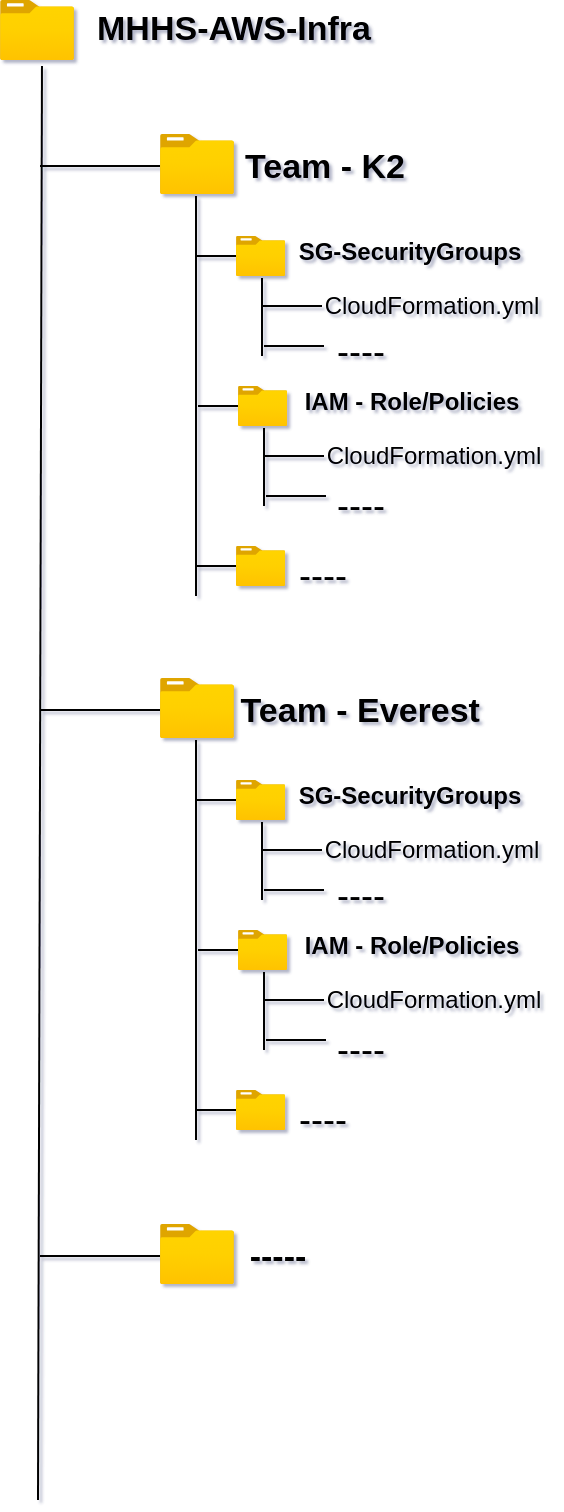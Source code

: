 <mxfile version="22.1.22" type="github">
  <diagram name="Page-1" id="FWCxX5ANqgB5dqkwmjfZ">
    <mxGraphModel dx="1434" dy="900" grid="1" gridSize="10" guides="1" tooltips="1" connect="1" arrows="1" fold="1" page="1" pageScale="1" pageWidth="827" pageHeight="1169" background="#ffffff" math="0" shadow="1">
      <root>
        <mxCell id="0" />
        <mxCell id="1" parent="0" />
        <mxCell id="up14dLh9l7zOxtXITlZi-1" value="" style="image;aspect=fixed;html=1;points=[];align=center;fontSize=12;image=img/lib/azure2/general/Folder_Blank.svg;" parent="1" vertex="1">
          <mxGeometry x="122.03" y="50" width="36.97" height="30" as="geometry" />
        </mxCell>
        <mxCell id="up14dLh9l7zOxtXITlZi-4" value="" style="image;aspect=fixed;html=1;points=[];align=center;fontSize=12;image=img/lib/azure2/general/Folder_Blank.svg;" parent="1" vertex="1">
          <mxGeometry x="202" y="117" width="36.97" height="30" as="geometry" />
        </mxCell>
        <mxCell id="up14dLh9l7zOxtXITlZi-7" value="&lt;font style=&quot;font-size: 17px;&quot;&gt;MHHS-AWS-Infra&lt;/font&gt;" style="text;html=1;strokeColor=none;fillColor=none;align=center;verticalAlign=middle;whiteSpace=wrap;rounded=0;fontStyle=1" parent="1" vertex="1">
          <mxGeometry x="159" y="50" width="160" height="30" as="geometry" />
        </mxCell>
        <mxCell id="up14dLh9l7zOxtXITlZi-8" value="&lt;font style=&quot;font-size: 17px;&quot;&gt;Team - K2&lt;/font&gt;" style="text;html=1;strokeColor=none;fillColor=none;align=center;verticalAlign=middle;whiteSpace=wrap;rounded=0;fontStyle=1" parent="1" vertex="1">
          <mxGeometry x="238.97" y="119" width="91.03" height="30" as="geometry" />
        </mxCell>
        <mxCell id="up14dLh9l7zOxtXITlZi-12" value="" style="image;aspect=fixed;html=1;points=[];align=center;fontSize=12;image=img/lib/azure2/general/Folder_Blank.svg;" parent="1" vertex="1">
          <mxGeometry x="239.97" y="168" width="24.65" height="20" as="geometry" />
        </mxCell>
        <mxCell id="up14dLh9l7zOxtXITlZi-19" value="&lt;font style=&quot;font-size: 12px;&quot;&gt;SG-SecurityGroups&lt;/font&gt;" style="text;html=1;strokeColor=none;fillColor=none;align=center;verticalAlign=middle;whiteSpace=wrap;rounded=0;fontStyle=1" parent="1" vertex="1">
          <mxGeometry x="263.62" y="163" width="126.38" height="25" as="geometry" />
        </mxCell>
        <mxCell id="up14dLh9l7zOxtXITlZi-21" value="CloudFormation.yml" style="text;html=1;strokeColor=none;fillColor=none;align=center;verticalAlign=middle;whiteSpace=wrap;rounded=0;" parent="1" vertex="1">
          <mxGeometry x="278" y="188" width="120" height="30" as="geometry" />
        </mxCell>
        <mxCell id="up14dLh9l7zOxtXITlZi-27" value="" style="endArrow=none;html=1;rounded=0;exitX=0.567;exitY=1.1;exitDx=0;exitDy=0;exitPerimeter=0;" parent="1" source="up14dLh9l7zOxtXITlZi-1" edge="1">
          <mxGeometry width="50" height="50" relative="1" as="geometry">
            <mxPoint x="390" y="370" as="sourcePoint" />
            <mxPoint x="141" y="800" as="targetPoint" />
          </mxGeometry>
        </mxCell>
        <mxCell id="up14dLh9l7zOxtXITlZi-28" value="" style="endArrow=none;html=1;rounded=0;" parent="1" edge="1">
          <mxGeometry width="50" height="50" relative="1" as="geometry">
            <mxPoint x="142" y="133" as="sourcePoint" />
            <mxPoint x="202" y="133" as="targetPoint" />
          </mxGeometry>
        </mxCell>
        <mxCell id="up14dLh9l7zOxtXITlZi-30" value="" style="endArrow=none;html=1;rounded=0;" parent="1" edge="1">
          <mxGeometry width="50" height="50" relative="1" as="geometry">
            <mxPoint x="220" y="148" as="sourcePoint" />
            <mxPoint x="220" y="348" as="targetPoint" />
          </mxGeometry>
        </mxCell>
        <mxCell id="up14dLh9l7zOxtXITlZi-31" value="" style="endArrow=none;html=1;rounded=0;" parent="1" edge="1">
          <mxGeometry width="50" height="50" relative="1" as="geometry">
            <mxPoint x="220" y="178" as="sourcePoint" />
            <mxPoint x="240" y="178" as="targetPoint" />
          </mxGeometry>
        </mxCell>
        <mxCell id="up14dLh9l7zOxtXITlZi-32" value="" style="endArrow=none;html=1;rounded=0;entryX=0.529;entryY=1.05;entryDx=0;entryDy=0;entryPerimeter=0;" parent="1" target="up14dLh9l7zOxtXITlZi-12" edge="1">
          <mxGeometry width="50" height="50" relative="1" as="geometry">
            <mxPoint x="253" y="228" as="sourcePoint" />
            <mxPoint x="440" y="308" as="targetPoint" />
          </mxGeometry>
        </mxCell>
        <mxCell id="up14dLh9l7zOxtXITlZi-34" value="" style="endArrow=none;html=1;rounded=0;" parent="1" edge="1">
          <mxGeometry width="50" height="50" relative="1" as="geometry">
            <mxPoint x="253" y="203" as="sourcePoint" />
            <mxPoint x="283" y="203" as="targetPoint" />
          </mxGeometry>
        </mxCell>
        <mxCell id="up14dLh9l7zOxtXITlZi-36" value="" style="endArrow=none;html=1;rounded=0;" parent="1" edge="1">
          <mxGeometry width="50" height="50" relative="1" as="geometry">
            <mxPoint x="254" y="223" as="sourcePoint" />
            <mxPoint x="284" y="223" as="targetPoint" />
          </mxGeometry>
        </mxCell>
        <mxCell id="up14dLh9l7zOxtXITlZi-37" value="" style="image;aspect=fixed;html=1;points=[];align=center;fontSize=12;image=img/lib/azure2/general/Folder_Blank.svg;" parent="1" vertex="1">
          <mxGeometry x="240.97" y="243" width="24.65" height="20" as="geometry" />
        </mxCell>
        <mxCell id="up14dLh9l7zOxtXITlZi-38" value="&lt;font style=&quot;font-size: 12px;&quot;&gt;IAM - Role/Policies&lt;/font&gt;" style="text;html=1;strokeColor=none;fillColor=none;align=center;verticalAlign=middle;whiteSpace=wrap;rounded=0;fontStyle=1" parent="1" vertex="1">
          <mxGeometry x="264.62" y="238" width="126.38" height="25" as="geometry" />
        </mxCell>
        <mxCell id="up14dLh9l7zOxtXITlZi-39" value="CloudFormation.yml" style="text;html=1;strokeColor=none;fillColor=none;align=center;verticalAlign=middle;whiteSpace=wrap;rounded=0;" parent="1" vertex="1">
          <mxGeometry x="279" y="263" width="120" height="30" as="geometry" />
        </mxCell>
        <mxCell id="up14dLh9l7zOxtXITlZi-40" value="" style="endArrow=none;html=1;rounded=0;" parent="1" edge="1">
          <mxGeometry width="50" height="50" relative="1" as="geometry">
            <mxPoint x="221" y="253" as="sourcePoint" />
            <mxPoint x="241" y="253" as="targetPoint" />
          </mxGeometry>
        </mxCell>
        <mxCell id="up14dLh9l7zOxtXITlZi-41" value="" style="endArrow=none;html=1;rounded=0;entryX=0.529;entryY=1.05;entryDx=0;entryDy=0;entryPerimeter=0;" parent="1" target="up14dLh9l7zOxtXITlZi-37" edge="1">
          <mxGeometry width="50" height="50" relative="1" as="geometry">
            <mxPoint x="254" y="303" as="sourcePoint" />
            <mxPoint x="441" y="383" as="targetPoint" />
          </mxGeometry>
        </mxCell>
        <mxCell id="up14dLh9l7zOxtXITlZi-42" value="" style="endArrow=none;html=1;rounded=0;" parent="1" edge="1">
          <mxGeometry width="50" height="50" relative="1" as="geometry">
            <mxPoint x="254" y="278" as="sourcePoint" />
            <mxPoint x="284" y="278" as="targetPoint" />
          </mxGeometry>
        </mxCell>
        <mxCell id="up14dLh9l7zOxtXITlZi-43" value="" style="endArrow=none;html=1;rounded=0;" parent="1" edge="1">
          <mxGeometry width="50" height="50" relative="1" as="geometry">
            <mxPoint x="255" y="298" as="sourcePoint" />
            <mxPoint x="285" y="298" as="targetPoint" />
          </mxGeometry>
        </mxCell>
        <mxCell id="lULVOMl5CpI4GGXu7oxa-1" value="" style="image;aspect=fixed;html=1;points=[];align=center;fontSize=12;image=img/lib/azure2/general/Folder_Blank.svg;" vertex="1" parent="1">
          <mxGeometry x="239.97" y="323" width="24.65" height="20" as="geometry" />
        </mxCell>
        <mxCell id="lULVOMl5CpI4GGXu7oxa-3" value="" style="endArrow=none;html=1;rounded=0;" edge="1" parent="1">
          <mxGeometry width="50" height="50" relative="1" as="geometry">
            <mxPoint x="220" y="333" as="sourcePoint" />
            <mxPoint x="240" y="333" as="targetPoint" />
          </mxGeometry>
        </mxCell>
        <mxCell id="lULVOMl5CpI4GGXu7oxa-4" value="&lt;span style=&quot;font-size: 18px;&quot;&gt;----&lt;/span&gt;" style="text;html=1;strokeColor=none;fillColor=none;align=center;verticalAlign=middle;whiteSpace=wrap;rounded=0;" vertex="1" parent="1">
          <mxGeometry x="266.81" y="323" width="33.19" height="30" as="geometry" />
        </mxCell>
        <mxCell id="lULVOMl5CpI4GGXu7oxa-7" value="&lt;span style=&quot;font-size: 18px;&quot;&gt;----&lt;/span&gt;" style="text;html=1;strokeColor=none;fillColor=none;align=center;verticalAlign=middle;whiteSpace=wrap;rounded=0;" vertex="1" parent="1">
          <mxGeometry x="285.81" y="288" width="33.19" height="30" as="geometry" />
        </mxCell>
        <mxCell id="lULVOMl5CpI4GGXu7oxa-8" value="&lt;span style=&quot;font-size: 18px;&quot;&gt;----&lt;/span&gt;" style="text;html=1;strokeColor=none;fillColor=none;align=center;verticalAlign=middle;whiteSpace=wrap;rounded=0;" vertex="1" parent="1">
          <mxGeometry x="285.81" y="211" width="33.19" height="30" as="geometry" />
        </mxCell>
        <mxCell id="lULVOMl5CpI4GGXu7oxa-9" value="" style="image;aspect=fixed;html=1;points=[];align=center;fontSize=12;image=img/lib/azure2/general/Folder_Blank.svg;" vertex="1" parent="1">
          <mxGeometry x="202" y="389" width="36.97" height="30" as="geometry" />
        </mxCell>
        <mxCell id="lULVOMl5CpI4GGXu7oxa-10" value="&lt;font style=&quot;font-size: 17px;&quot;&gt;Team -&amp;nbsp;Everest&amp;nbsp;&lt;/font&gt;" style="text;html=1;strokeColor=none;fillColor=none;align=center;verticalAlign=middle;whiteSpace=wrap;rounded=0;fontStyle=1" vertex="1" parent="1">
          <mxGeometry x="238.97" y="391" width="131.03" height="30" as="geometry" />
        </mxCell>
        <mxCell id="lULVOMl5CpI4GGXu7oxa-11" value="" style="image;aspect=fixed;html=1;points=[];align=center;fontSize=12;image=img/lib/azure2/general/Folder_Blank.svg;" vertex="1" parent="1">
          <mxGeometry x="239.97" y="440" width="24.65" height="20" as="geometry" />
        </mxCell>
        <mxCell id="lULVOMl5CpI4GGXu7oxa-12" value="&lt;font style=&quot;font-size: 12px;&quot;&gt;SG-SecurityGroups&lt;/font&gt;" style="text;html=1;strokeColor=none;fillColor=none;align=center;verticalAlign=middle;whiteSpace=wrap;rounded=0;fontStyle=1" vertex="1" parent="1">
          <mxGeometry x="263.62" y="435" width="126.38" height="25" as="geometry" />
        </mxCell>
        <mxCell id="lULVOMl5CpI4GGXu7oxa-13" value="CloudFormation.yml" style="text;html=1;strokeColor=none;fillColor=none;align=center;verticalAlign=middle;whiteSpace=wrap;rounded=0;" vertex="1" parent="1">
          <mxGeometry x="278" y="460" width="120" height="30" as="geometry" />
        </mxCell>
        <mxCell id="lULVOMl5CpI4GGXu7oxa-14" value="" style="endArrow=none;html=1;rounded=0;" edge="1" parent="1">
          <mxGeometry width="50" height="50" relative="1" as="geometry">
            <mxPoint x="142" y="405" as="sourcePoint" />
            <mxPoint x="202" y="405" as="targetPoint" />
          </mxGeometry>
        </mxCell>
        <mxCell id="lULVOMl5CpI4GGXu7oxa-15" value="" style="endArrow=none;html=1;rounded=0;" edge="1" parent="1">
          <mxGeometry width="50" height="50" relative="1" as="geometry">
            <mxPoint x="220" y="420" as="sourcePoint" />
            <mxPoint x="220" y="620" as="targetPoint" />
          </mxGeometry>
        </mxCell>
        <mxCell id="lULVOMl5CpI4GGXu7oxa-16" value="" style="endArrow=none;html=1;rounded=0;" edge="1" parent="1">
          <mxGeometry width="50" height="50" relative="1" as="geometry">
            <mxPoint x="220" y="450" as="sourcePoint" />
            <mxPoint x="240" y="450" as="targetPoint" />
          </mxGeometry>
        </mxCell>
        <mxCell id="lULVOMl5CpI4GGXu7oxa-17" value="" style="endArrow=none;html=1;rounded=0;entryX=0.529;entryY=1.05;entryDx=0;entryDy=0;entryPerimeter=0;" edge="1" parent="1" target="lULVOMl5CpI4GGXu7oxa-11">
          <mxGeometry width="50" height="50" relative="1" as="geometry">
            <mxPoint x="253" y="500" as="sourcePoint" />
            <mxPoint x="440" y="580" as="targetPoint" />
          </mxGeometry>
        </mxCell>
        <mxCell id="lULVOMl5CpI4GGXu7oxa-18" value="" style="endArrow=none;html=1;rounded=0;" edge="1" parent="1">
          <mxGeometry width="50" height="50" relative="1" as="geometry">
            <mxPoint x="253" y="475" as="sourcePoint" />
            <mxPoint x="283" y="475" as="targetPoint" />
          </mxGeometry>
        </mxCell>
        <mxCell id="lULVOMl5CpI4GGXu7oxa-19" value="" style="endArrow=none;html=1;rounded=0;" edge="1" parent="1">
          <mxGeometry width="50" height="50" relative="1" as="geometry">
            <mxPoint x="254" y="495" as="sourcePoint" />
            <mxPoint x="284" y="495" as="targetPoint" />
          </mxGeometry>
        </mxCell>
        <mxCell id="lULVOMl5CpI4GGXu7oxa-20" value="" style="image;aspect=fixed;html=1;points=[];align=center;fontSize=12;image=img/lib/azure2/general/Folder_Blank.svg;" vertex="1" parent="1">
          <mxGeometry x="240.97" y="515" width="24.65" height="20" as="geometry" />
        </mxCell>
        <mxCell id="lULVOMl5CpI4GGXu7oxa-21" value="&lt;font style=&quot;font-size: 12px;&quot;&gt;IAM - Role/Policies&lt;/font&gt;" style="text;html=1;strokeColor=none;fillColor=none;align=center;verticalAlign=middle;whiteSpace=wrap;rounded=0;fontStyle=1" vertex="1" parent="1">
          <mxGeometry x="264.62" y="510" width="126.38" height="25" as="geometry" />
        </mxCell>
        <mxCell id="lULVOMl5CpI4GGXu7oxa-22" value="CloudFormation.yml" style="text;html=1;strokeColor=none;fillColor=none;align=center;verticalAlign=middle;whiteSpace=wrap;rounded=0;" vertex="1" parent="1">
          <mxGeometry x="279" y="535" width="120" height="30" as="geometry" />
        </mxCell>
        <mxCell id="lULVOMl5CpI4GGXu7oxa-23" value="" style="endArrow=none;html=1;rounded=0;" edge="1" parent="1">
          <mxGeometry width="50" height="50" relative="1" as="geometry">
            <mxPoint x="221" y="525" as="sourcePoint" />
            <mxPoint x="241" y="525" as="targetPoint" />
          </mxGeometry>
        </mxCell>
        <mxCell id="lULVOMl5CpI4GGXu7oxa-24" value="" style="endArrow=none;html=1;rounded=0;entryX=0.529;entryY=1.05;entryDx=0;entryDy=0;entryPerimeter=0;" edge="1" parent="1" target="lULVOMl5CpI4GGXu7oxa-20">
          <mxGeometry width="50" height="50" relative="1" as="geometry">
            <mxPoint x="254" y="575" as="sourcePoint" />
            <mxPoint x="441" y="655" as="targetPoint" />
          </mxGeometry>
        </mxCell>
        <mxCell id="lULVOMl5CpI4GGXu7oxa-25" value="" style="endArrow=none;html=1;rounded=0;" edge="1" parent="1">
          <mxGeometry width="50" height="50" relative="1" as="geometry">
            <mxPoint x="254" y="550" as="sourcePoint" />
            <mxPoint x="284" y="550" as="targetPoint" />
          </mxGeometry>
        </mxCell>
        <mxCell id="lULVOMl5CpI4GGXu7oxa-26" value="" style="endArrow=none;html=1;rounded=0;" edge="1" parent="1">
          <mxGeometry width="50" height="50" relative="1" as="geometry">
            <mxPoint x="255" y="570" as="sourcePoint" />
            <mxPoint x="285" y="570" as="targetPoint" />
          </mxGeometry>
        </mxCell>
        <mxCell id="lULVOMl5CpI4GGXu7oxa-27" value="" style="image;aspect=fixed;html=1;points=[];align=center;fontSize=12;image=img/lib/azure2/general/Folder_Blank.svg;" vertex="1" parent="1">
          <mxGeometry x="239.97" y="595" width="24.65" height="20" as="geometry" />
        </mxCell>
        <mxCell id="lULVOMl5CpI4GGXu7oxa-28" value="" style="endArrow=none;html=1;rounded=0;" edge="1" parent="1">
          <mxGeometry width="50" height="50" relative="1" as="geometry">
            <mxPoint x="220" y="605" as="sourcePoint" />
            <mxPoint x="240" y="605" as="targetPoint" />
          </mxGeometry>
        </mxCell>
        <mxCell id="lULVOMl5CpI4GGXu7oxa-29" value="&lt;span style=&quot;font-size: 18px;&quot;&gt;----&lt;/span&gt;" style="text;html=1;strokeColor=none;fillColor=none;align=center;verticalAlign=middle;whiteSpace=wrap;rounded=0;" vertex="1" parent="1">
          <mxGeometry x="266.81" y="595" width="33.19" height="30" as="geometry" />
        </mxCell>
        <mxCell id="lULVOMl5CpI4GGXu7oxa-30" value="&lt;span style=&quot;font-size: 18px;&quot;&gt;----&lt;/span&gt;" style="text;html=1;strokeColor=none;fillColor=none;align=center;verticalAlign=middle;whiteSpace=wrap;rounded=0;" vertex="1" parent="1">
          <mxGeometry x="285.81" y="560" width="33.19" height="30" as="geometry" />
        </mxCell>
        <mxCell id="lULVOMl5CpI4GGXu7oxa-31" value="&lt;span style=&quot;font-size: 18px;&quot;&gt;----&lt;/span&gt;" style="text;html=1;strokeColor=none;fillColor=none;align=center;verticalAlign=middle;whiteSpace=wrap;rounded=0;" vertex="1" parent="1">
          <mxGeometry x="285.81" y="483" width="33.19" height="30" as="geometry" />
        </mxCell>
        <mxCell id="lULVOMl5CpI4GGXu7oxa-32" value="" style="image;aspect=fixed;html=1;points=[];align=center;fontSize=12;image=img/lib/azure2/general/Folder_Blank.svg;" vertex="1" parent="1">
          <mxGeometry x="202" y="662" width="36.97" height="30" as="geometry" />
        </mxCell>
        <mxCell id="lULVOMl5CpI4GGXu7oxa-33" value="&lt;font style=&quot;font-size: 17px;&quot;&gt;-----&lt;/font&gt;" style="text;html=1;strokeColor=none;fillColor=none;align=center;verticalAlign=middle;whiteSpace=wrap;rounded=0;fontStyle=1" vertex="1" parent="1">
          <mxGeometry x="231" y="664" width="60" height="30" as="geometry" />
        </mxCell>
        <mxCell id="lULVOMl5CpI4GGXu7oxa-34" value="" style="endArrow=none;html=1;rounded=0;" edge="1" parent="1">
          <mxGeometry width="50" height="50" relative="1" as="geometry">
            <mxPoint x="142" y="678" as="sourcePoint" />
            <mxPoint x="202" y="678" as="targetPoint" />
          </mxGeometry>
        </mxCell>
      </root>
    </mxGraphModel>
  </diagram>
</mxfile>
